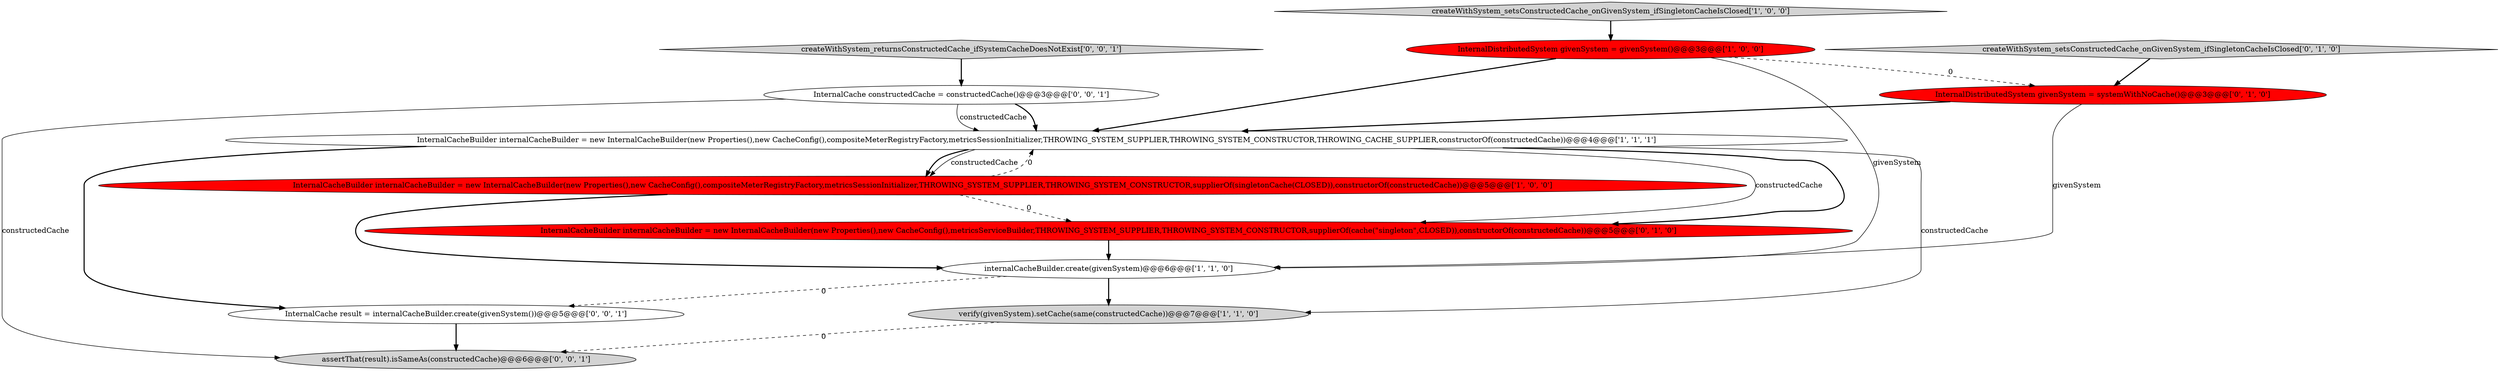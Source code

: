 digraph {
8 [style = filled, label = "InternalCacheBuilder internalCacheBuilder = new InternalCacheBuilder(new Properties(),new CacheConfig(),metricsServiceBuilder,THROWING_SYSTEM_SUPPLIER,THROWING_SYSTEM_CONSTRUCTOR,supplierOf(cache(\"singleton\",CLOSED)),constructorOf(constructedCache))@@@5@@@['0', '1', '0']", fillcolor = red, shape = ellipse image = "AAA1AAABBB2BBB"];
12 [style = filled, label = "assertThat(result).isSameAs(constructedCache)@@@6@@@['0', '0', '1']", fillcolor = lightgray, shape = ellipse image = "AAA0AAABBB3BBB"];
1 [style = filled, label = "verify(givenSystem).setCache(same(constructedCache))@@@7@@@['1', '1', '0']", fillcolor = lightgray, shape = ellipse image = "AAA0AAABBB1BBB"];
0 [style = filled, label = "InternalDistributedSystem givenSystem = givenSystem()@@@3@@@['1', '0', '0']", fillcolor = red, shape = ellipse image = "AAA1AAABBB1BBB"];
2 [style = filled, label = "InternalCacheBuilder internalCacheBuilder = new InternalCacheBuilder(new Properties(),new CacheConfig(),compositeMeterRegistryFactory,metricsSessionInitializer,THROWING_SYSTEM_SUPPLIER,THROWING_SYSTEM_CONSTRUCTOR,supplierOf(singletonCache(CLOSED)),constructorOf(constructedCache))@@@5@@@['1', '0', '0']", fillcolor = red, shape = ellipse image = "AAA1AAABBB1BBB"];
5 [style = filled, label = "InternalCacheBuilder internalCacheBuilder = new InternalCacheBuilder(new Properties(),new CacheConfig(),compositeMeterRegistryFactory,metricsSessionInitializer,THROWING_SYSTEM_SUPPLIER,THROWING_SYSTEM_CONSTRUCTOR,THROWING_CACHE_SUPPLIER,constructorOf(constructedCache))@@@4@@@['1', '1', '1']", fillcolor = white, shape = ellipse image = "AAA0AAABBB1BBB"];
7 [style = filled, label = "createWithSystem_setsConstructedCache_onGivenSystem_ifSingletonCacheIsClosed['0', '1', '0']", fillcolor = lightgray, shape = diamond image = "AAA0AAABBB2BBB"];
4 [style = filled, label = "internalCacheBuilder.create(givenSystem)@@@6@@@['1', '1', '0']", fillcolor = white, shape = ellipse image = "AAA0AAABBB1BBB"];
9 [style = filled, label = "createWithSystem_returnsConstructedCache_ifSystemCacheDoesNotExist['0', '0', '1']", fillcolor = lightgray, shape = diamond image = "AAA0AAABBB3BBB"];
11 [style = filled, label = "InternalCache result = internalCacheBuilder.create(givenSystem())@@@5@@@['0', '0', '1']", fillcolor = white, shape = ellipse image = "AAA0AAABBB3BBB"];
3 [style = filled, label = "createWithSystem_setsConstructedCache_onGivenSystem_ifSingletonCacheIsClosed['1', '0', '0']", fillcolor = lightgray, shape = diamond image = "AAA0AAABBB1BBB"];
6 [style = filled, label = "InternalDistributedSystem givenSystem = systemWithNoCache()@@@3@@@['0', '1', '0']", fillcolor = red, shape = ellipse image = "AAA1AAABBB2BBB"];
10 [style = filled, label = "InternalCache constructedCache = constructedCache()@@@3@@@['0', '0', '1']", fillcolor = white, shape = ellipse image = "AAA0AAABBB3BBB"];
5->8 [style = bold, label=""];
0->4 [style = solid, label="givenSystem"];
0->6 [style = dashed, label="0"];
11->12 [style = bold, label=""];
10->12 [style = solid, label="constructedCache"];
5->1 [style = solid, label="constructedCache"];
9->10 [style = bold, label=""];
5->8 [style = solid, label="constructedCache"];
2->4 [style = bold, label=""];
2->8 [style = dashed, label="0"];
3->0 [style = bold, label=""];
1->12 [style = dashed, label="0"];
6->5 [style = bold, label=""];
5->2 [style = bold, label=""];
2->5 [style = dashed, label="0"];
10->5 [style = bold, label=""];
7->6 [style = bold, label=""];
10->5 [style = solid, label="constructedCache"];
4->1 [style = bold, label=""];
5->11 [style = bold, label=""];
8->4 [style = bold, label=""];
4->11 [style = dashed, label="0"];
6->4 [style = solid, label="givenSystem"];
5->2 [style = solid, label="constructedCache"];
0->5 [style = bold, label=""];
}
